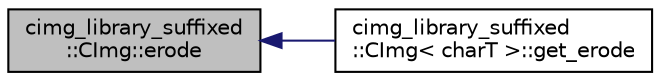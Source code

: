 digraph "cimg_library_suffixed::CImg::erode"
{
  edge [fontname="Helvetica",fontsize="10",labelfontname="Helvetica",labelfontsize="10"];
  node [fontname="Helvetica",fontsize="10",shape=record];
  rankdir="LR";
  Node1166 [label="cimg_library_suffixed\l::CImg::erode",height=0.2,width=0.4,color="black", fillcolor="grey75", style="filled", fontcolor="black"];
  Node1166 -> Node1167 [dir="back",color="midnightblue",fontsize="10",style="solid",fontname="Helvetica"];
  Node1167 [label="cimg_library_suffixed\l::CImg\< charT \>::get_erode",height=0.2,width=0.4,color="black", fillcolor="white", style="filled",URL="$structcimg__library__suffixed_1_1_c_img.html#acd5523cb0e29ad63049ec5bea040e502",tooltip="Erode image by a rectangular structuring element of specified size . "];
}
